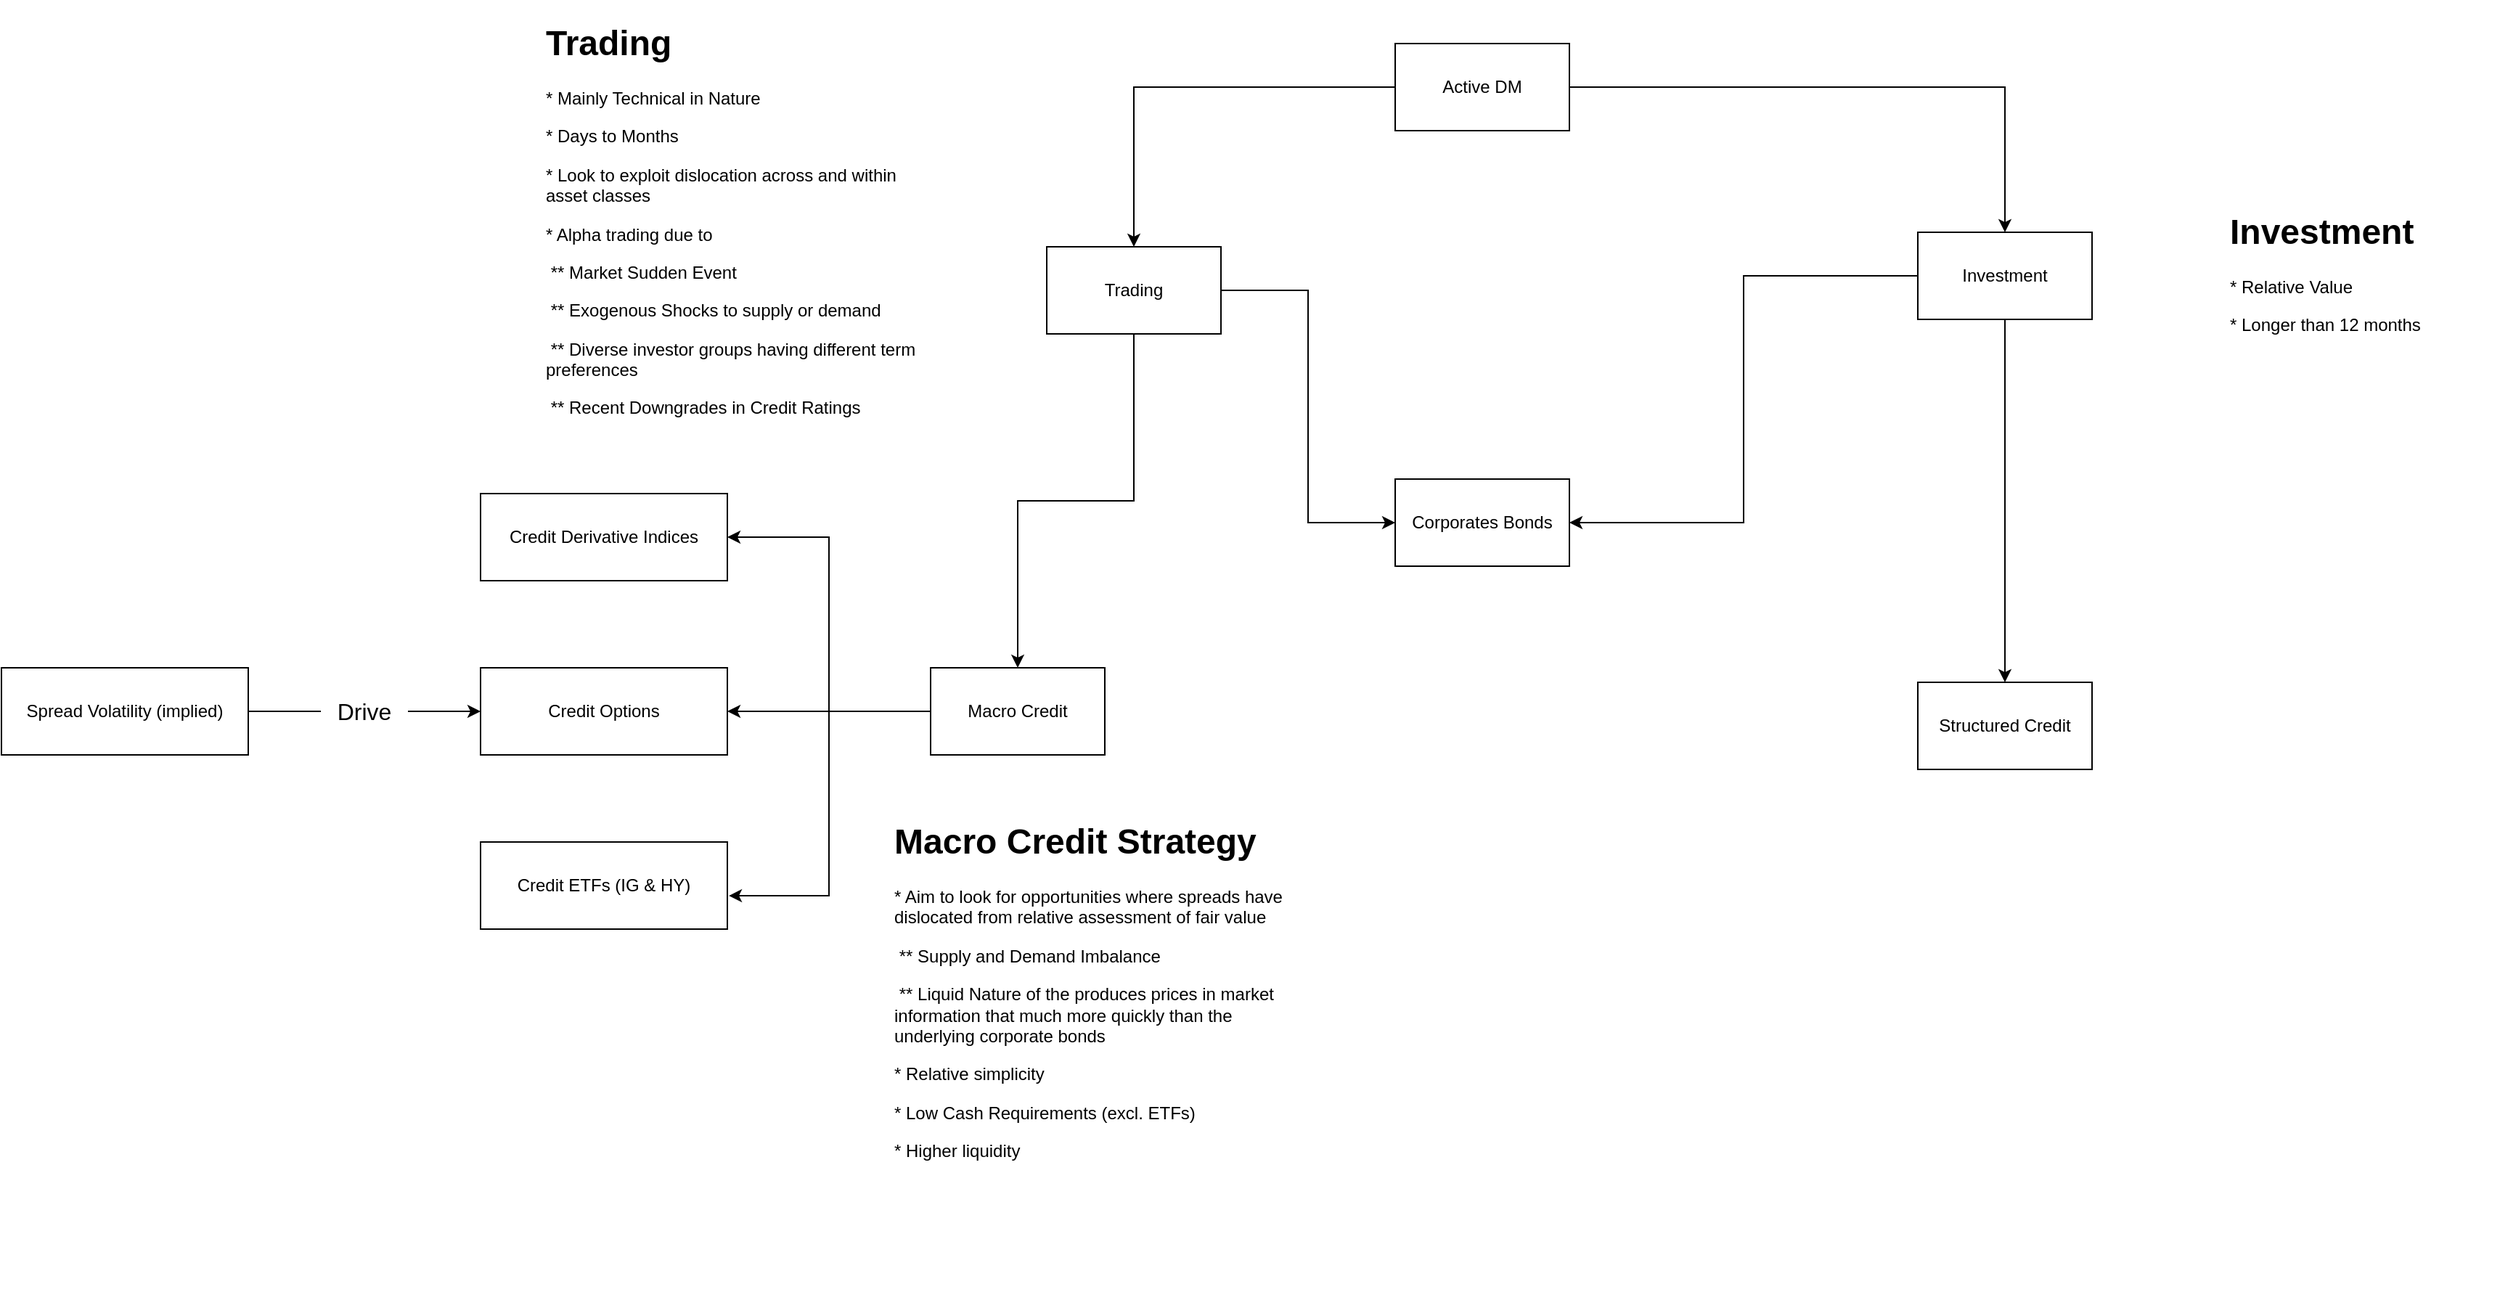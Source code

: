 <mxfile version="16.6.6" type="github">
  <diagram id="fhmz8rWZUhe7rHVmVunX" name="Page-1">
    <mxGraphModel dx="1792" dy="666" grid="1" gridSize="10" guides="1" tooltips="1" connect="1" arrows="1" fold="1" page="1" pageScale="1" pageWidth="850" pageHeight="1100" math="0" shadow="0">
      <root>
        <mxCell id="0" />
        <mxCell id="1" parent="0" />
        <mxCell id="Pd-UetmijkPzAP75kOQu-7" style="edgeStyle=orthogonalEdgeStyle;rounded=0;orthogonalLoop=1;jettySize=auto;html=1;" edge="1" parent="1" source="Pd-UetmijkPzAP75kOQu-1" target="Pd-UetmijkPzAP75kOQu-2">
          <mxGeometry relative="1" as="geometry" />
        </mxCell>
        <mxCell id="Pd-UetmijkPzAP75kOQu-8" style="edgeStyle=orthogonalEdgeStyle;rounded=0;orthogonalLoop=1;jettySize=auto;html=1;" edge="1" parent="1" source="Pd-UetmijkPzAP75kOQu-1" target="Pd-UetmijkPzAP75kOQu-3">
          <mxGeometry relative="1" as="geometry" />
        </mxCell>
        <mxCell id="Pd-UetmijkPzAP75kOQu-1" value="Active DM" style="whiteSpace=wrap;html=1;" vertex="1" parent="1">
          <mxGeometry x="320" y="130" width="120" height="60" as="geometry" />
        </mxCell>
        <mxCell id="Pd-UetmijkPzAP75kOQu-9" style="edgeStyle=orthogonalEdgeStyle;rounded=0;orthogonalLoop=1;jettySize=auto;html=1;" edge="1" parent="1" source="Pd-UetmijkPzAP75kOQu-2" target="Pd-UetmijkPzAP75kOQu-6">
          <mxGeometry relative="1" as="geometry" />
        </mxCell>
        <mxCell id="Pd-UetmijkPzAP75kOQu-17" style="edgeStyle=orthogonalEdgeStyle;rounded=0;orthogonalLoop=1;jettySize=auto;html=1;entryX=0;entryY=0.5;entryDx=0;entryDy=0;" edge="1" parent="1" source="Pd-UetmijkPzAP75kOQu-2" target="Pd-UetmijkPzAP75kOQu-10">
          <mxGeometry relative="1" as="geometry" />
        </mxCell>
        <mxCell id="Pd-UetmijkPzAP75kOQu-2" value="Trading" style="whiteSpace=wrap;html=1;" vertex="1" parent="1">
          <mxGeometry x="80" y="270" width="120" height="60" as="geometry" />
        </mxCell>
        <mxCell id="Pd-UetmijkPzAP75kOQu-15" style="edgeStyle=orthogonalEdgeStyle;rounded=0;orthogonalLoop=1;jettySize=auto;html=1;entryX=1;entryY=0.5;entryDx=0;entryDy=0;" edge="1" parent="1" source="Pd-UetmijkPzAP75kOQu-3" target="Pd-UetmijkPzAP75kOQu-10">
          <mxGeometry relative="1" as="geometry" />
        </mxCell>
        <mxCell id="Pd-UetmijkPzAP75kOQu-16" style="edgeStyle=orthogonalEdgeStyle;rounded=0;orthogonalLoop=1;jettySize=auto;html=1;" edge="1" parent="1" source="Pd-UetmijkPzAP75kOQu-3" target="Pd-UetmijkPzAP75kOQu-11">
          <mxGeometry relative="1" as="geometry" />
        </mxCell>
        <mxCell id="Pd-UetmijkPzAP75kOQu-3" value="Investment" style="whiteSpace=wrap;html=1;" vertex="1" parent="1">
          <mxGeometry x="680" y="260" width="120" height="60" as="geometry" />
        </mxCell>
        <mxCell id="Pd-UetmijkPzAP75kOQu-4" value="&lt;h1&gt;Trading&lt;/h1&gt;&lt;p&gt;* Mainly Technical in Nature&lt;/p&gt;&lt;p&gt;* Days to Months&lt;/p&gt;&lt;p&gt;* Look to exploit dislocation across and within asset classes&lt;/p&gt;&lt;p&gt;* Alpha trading due to&lt;/p&gt;&lt;p&gt;&lt;span style=&quot;white-space: pre&quot;&gt;	&lt;/span&gt;** Market Sudden Event&lt;br&gt;&lt;/p&gt;&lt;p&gt;&lt;span style=&quot;white-space: pre&quot;&gt;	&lt;/span&gt;** Exogenous Shocks to supply or demand&lt;br&gt;&lt;/p&gt;&lt;p&gt;&lt;span style=&quot;white-space: pre&quot;&gt;	&lt;/span&gt;** Diverse investor groups having different term preferences&lt;br&gt;&lt;/p&gt;&lt;p&gt;&lt;span style=&quot;white-space: pre&quot;&gt;	&lt;/span&gt;** Recent Downgrades in Credit Ratings&lt;/p&gt;" style="text;html=1;strokeColor=none;fillColor=none;spacing=5;spacingTop=-20;whiteSpace=wrap;overflow=hidden;rounded=0;" vertex="1" parent="1">
          <mxGeometry x="-270" y="110" width="280" height="340" as="geometry" />
        </mxCell>
        <mxCell id="Pd-UetmijkPzAP75kOQu-5" value="&lt;h1&gt;Investment&lt;/h1&gt;&lt;p&gt;* Relative Value&lt;/p&gt;&lt;p&gt;* Longer than 12 months&lt;/p&gt;" style="text;html=1;strokeColor=none;fillColor=none;spacing=5;spacingTop=-20;whiteSpace=wrap;overflow=hidden;rounded=0;" vertex="1" parent="1">
          <mxGeometry x="890" y="240" width="190" height="120" as="geometry" />
        </mxCell>
        <mxCell id="Pd-UetmijkPzAP75kOQu-21" style="edgeStyle=orthogonalEdgeStyle;rounded=0;orthogonalLoop=1;jettySize=auto;html=1;entryX=1;entryY=0.5;entryDx=0;entryDy=0;" edge="1" parent="1" source="Pd-UetmijkPzAP75kOQu-6" target="Pd-UetmijkPzAP75kOQu-18">
          <mxGeometry relative="1" as="geometry" />
        </mxCell>
        <mxCell id="Pd-UetmijkPzAP75kOQu-22" style="edgeStyle=orthogonalEdgeStyle;rounded=0;orthogonalLoop=1;jettySize=auto;html=1;" edge="1" parent="1" source="Pd-UetmijkPzAP75kOQu-6" target="Pd-UetmijkPzAP75kOQu-20">
          <mxGeometry relative="1" as="geometry" />
        </mxCell>
        <mxCell id="Pd-UetmijkPzAP75kOQu-23" style="edgeStyle=orthogonalEdgeStyle;rounded=0;orthogonalLoop=1;jettySize=auto;html=1;entryX=1.006;entryY=0.617;entryDx=0;entryDy=0;entryPerimeter=0;" edge="1" parent="1" source="Pd-UetmijkPzAP75kOQu-6" target="Pd-UetmijkPzAP75kOQu-19">
          <mxGeometry relative="1" as="geometry" />
        </mxCell>
        <mxCell id="Pd-UetmijkPzAP75kOQu-6" value="Macro Credit" style="whiteSpace=wrap;html=1;" vertex="1" parent="1">
          <mxGeometry y="560" width="120" height="60" as="geometry" />
        </mxCell>
        <mxCell id="Pd-UetmijkPzAP75kOQu-10" value="Corporates Bonds" style="whiteSpace=wrap;html=1;" vertex="1" parent="1">
          <mxGeometry x="320" y="430" width="120" height="60" as="geometry" />
        </mxCell>
        <mxCell id="Pd-UetmijkPzAP75kOQu-11" value="Structured Credit" style="whiteSpace=wrap;html=1;" vertex="1" parent="1">
          <mxGeometry x="680" y="570" width="120" height="60" as="geometry" />
        </mxCell>
        <mxCell id="Pd-UetmijkPzAP75kOQu-18" value="Credit Derivative Indices" style="whiteSpace=wrap;html=1;" vertex="1" parent="1">
          <mxGeometry x="-310" y="440" width="170" height="60" as="geometry" />
        </mxCell>
        <mxCell id="Pd-UetmijkPzAP75kOQu-19" value="Credit ETFs (IG &amp;amp; HY)" style="whiteSpace=wrap;html=1;" vertex="1" parent="1">
          <mxGeometry x="-310" y="680" width="170" height="60" as="geometry" />
        </mxCell>
        <mxCell id="Pd-UetmijkPzAP75kOQu-20" value="Credit Options" style="whiteSpace=wrap;html=1;" vertex="1" parent="1">
          <mxGeometry x="-310" y="560" width="170" height="60" as="geometry" />
        </mxCell>
        <mxCell id="Pd-UetmijkPzAP75kOQu-24" value="&lt;h1&gt;Macro Credit Strategy&lt;/h1&gt;&lt;p&gt;* Aim to look for opportunities where spreads have dislocated from relative assessment of fair value&lt;/p&gt;&lt;p&gt;&lt;span style=&quot;white-space: pre&quot;&gt;	&lt;/span&gt;** Supply and Demand Imbalance&lt;/p&gt;&lt;p&gt;&lt;span style=&quot;white-space: pre&quot;&gt;	&lt;/span&gt;** Liquid Nature of the produces prices in market information that much more quickly than the underlying corporate bonds&lt;br&gt;&lt;/p&gt;&lt;p&gt;* Relative simplicity&lt;/p&gt;&lt;p&gt;* Low Cash Requirements (excl. ETFs)&lt;/p&gt;&lt;p&gt;* Higher liquidity&lt;/p&gt;" style="text;html=1;strokeColor=none;fillColor=none;spacing=5;spacingTop=-20;whiteSpace=wrap;overflow=hidden;rounded=0;" vertex="1" parent="1">
          <mxGeometry x="-30" y="660" width="280" height="340" as="geometry" />
        </mxCell>
        <mxCell id="Pd-UetmijkPzAP75kOQu-33" style="edgeStyle=orthogonalEdgeStyle;rounded=0;orthogonalLoop=1;jettySize=auto;html=1;fontSize=16;startArrow=none;" edge="1" parent="1" source="Pd-UetmijkPzAP75kOQu-34" target="Pd-UetmijkPzAP75kOQu-20">
          <mxGeometry relative="1" as="geometry" />
        </mxCell>
        <mxCell id="Pd-UetmijkPzAP75kOQu-26" value="Spread Volatility (implied)" style="whiteSpace=wrap;html=1;" vertex="1" parent="1">
          <mxGeometry x="-640" y="560" width="170" height="60" as="geometry" />
        </mxCell>
        <mxCell id="Pd-UetmijkPzAP75kOQu-34" value="Drive" style="text;html=1;strokeColor=none;fillColor=none;align=center;verticalAlign=middle;whiteSpace=wrap;rounded=0;fontSize=16;" vertex="1" parent="1">
          <mxGeometry x="-420" y="575" width="60" height="30" as="geometry" />
        </mxCell>
        <mxCell id="Pd-UetmijkPzAP75kOQu-35" value="" style="edgeStyle=orthogonalEdgeStyle;rounded=0;orthogonalLoop=1;jettySize=auto;html=1;fontSize=16;endArrow=none;" edge="1" parent="1" source="Pd-UetmijkPzAP75kOQu-26" target="Pd-UetmijkPzAP75kOQu-34">
          <mxGeometry relative="1" as="geometry">
            <mxPoint x="-510" y="590" as="sourcePoint" />
            <mxPoint x="-310" y="590" as="targetPoint" />
          </mxGeometry>
        </mxCell>
      </root>
    </mxGraphModel>
  </diagram>
</mxfile>
